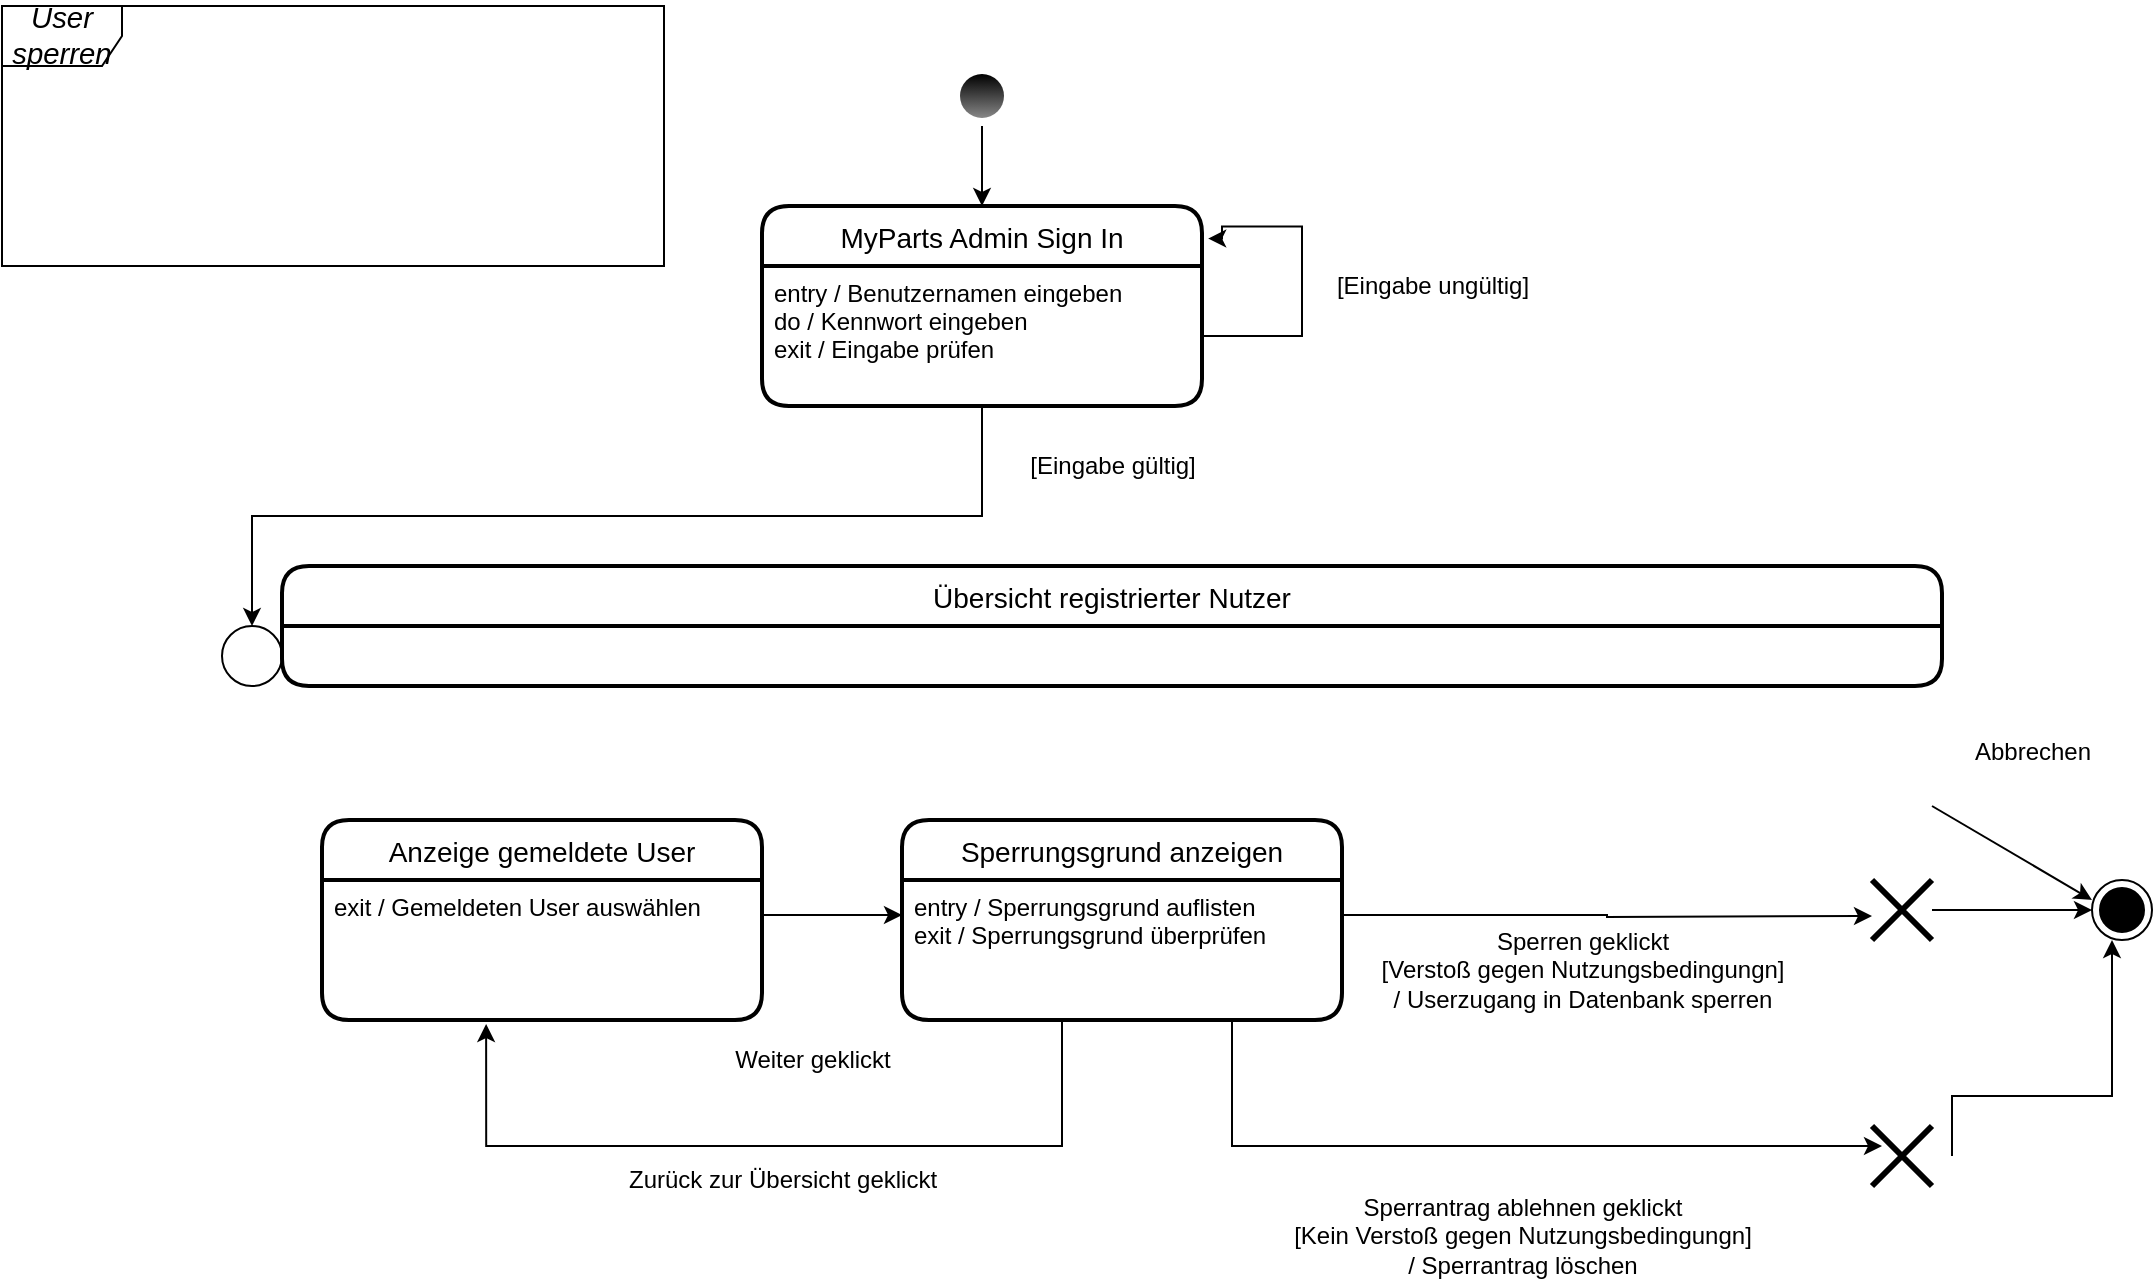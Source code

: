 <mxfile version="13.3.9" type="device"><diagram name="Page-1" id="e7e014a7-5840-1c2e-5031-d8a46d1fe8dd"><mxGraphModel dx="1220" dy="1063" grid="1" gridSize="10" guides="1" tooltips="1" connect="1" arrows="1" fold="1" page="1" pageScale="1" pageWidth="1169" pageHeight="826" background="#ffffff" math="0" shadow="0"><root><mxCell id="0"/><mxCell id="1" parent="0"/><mxCell id="OTc7slQkvgCQ9Ft_FuSA-42" value="&lt;i&gt;&lt;span style=&quot;font-size: 11.0pt ; font-family: &amp;#34;calibri&amp;#34; , sans-serif&quot;&gt;User sperren&lt;br&gt;&lt;/span&gt;&lt;/i&gt;" style="shape=umlFrame;whiteSpace=wrap;html=1;" parent="1" vertex="1"><mxGeometry x="30" y="30" width="331" height="130" as="geometry"/></mxCell><mxCell id="nERQGFdSmko-TmaKGZCj-354" style="edgeStyle=orthogonalEdgeStyle;rounded=0;orthogonalLoop=1;jettySize=auto;html=1;exitX=0.5;exitY=1;exitDx=0;exitDy=0;entryX=0.5;entryY=0;entryDx=0;entryDy=0;startArrow=none;startFill=0;endArrow=classic;endFill=1;" parent="1" source="OTc7slQkvgCQ9Ft_FuSA-43" target="0c5Z71McvULgSXeNEmeY-1" edge="1"><mxGeometry relative="1" as="geometry"><mxPoint x="520" y="138.75" as="targetPoint"/></mxGeometry></mxCell><mxCell id="OTc7slQkvgCQ9Ft_FuSA-43" value="" style="ellipse;html=1;shape=endState;fillColor=#000000;fontStyle=1;strokeColor=none;gradientColor=#878787;" parent="1" vertex="1"><mxGeometry x="505" y="60" width="30" height="30" as="geometry"/></mxCell><mxCell id="nERQGFdSmko-TmaKGZCj-339" value="" style="ellipse;whiteSpace=wrap;html=1;aspect=fixed;" parent="1" vertex="1"><mxGeometry x="140" y="340" width="30" height="30" as="geometry"/></mxCell><mxCell id="nERQGFdSmko-TmaKGZCj-341" value="" style="ellipse;html=1;shape=endState;fillColor=#000000;" parent="1" vertex="1"><mxGeometry x="1075" y="467" width="30" height="30" as="geometry"/></mxCell><mxCell id="nERQGFdSmko-TmaKGZCj-362" style="edgeStyle=orthogonalEdgeStyle;rounded=0;orthogonalLoop=1;jettySize=auto;html=1;entryX=0;entryY=0.5;entryDx=0;entryDy=0;startArrow=none;startFill=0;endArrow=classic;endFill=1;" parent="1" source="nERQGFdSmko-TmaKGZCj-342" target="nERQGFdSmko-TmaKGZCj-341" edge="1"><mxGeometry relative="1" as="geometry"/></mxCell><mxCell id="nERQGFdSmko-TmaKGZCj-342" value="" style="shape=umlDestroy;whiteSpace=wrap;html=1;strokeWidth=3;" parent="1" vertex="1"><mxGeometry x="965" y="467" width="30" height="30" as="geometry"/></mxCell><mxCell id="nERQGFdSmko-TmaKGZCj-357" style="edgeStyle=orthogonalEdgeStyle;rounded=0;orthogonalLoop=1;jettySize=auto;html=1;exitX=0.5;exitY=1;exitDx=0;exitDy=0;entryX=0.5;entryY=0;entryDx=0;entryDy=0;startArrow=none;startFill=0;endArrow=classic;endFill=1;" parent="1" source="0c5Z71McvULgSXeNEmeY-2" target="nERQGFdSmko-TmaKGZCj-339" edge="1"><mxGeometry relative="1" as="geometry"><mxPoint x="520" y="238.75" as="sourcePoint"/></mxGeometry></mxCell><mxCell id="nERQGFdSmko-TmaKGZCj-5" value="Übersicht registrierter Nutzer" style="swimlane;childLayout=stackLayout;horizontal=1;startSize=30;horizontalStack=0;rounded=1;fontSize=14;fontStyle=0;strokeWidth=2;resizeParent=0;resizeLast=1;shadow=0;dashed=0;align=center;" parent="1" vertex="1"><mxGeometry x="170" y="310" width="830" height="60" as="geometry"/></mxCell><mxCell id="nERQGFdSmko-TmaKGZCj-359" style="edgeStyle=orthogonalEdgeStyle;rounded=0;orthogonalLoop=1;jettySize=auto;html=1;exitX=1;exitY=0.25;exitDx=0;exitDy=0;startArrow=none;startFill=0;endArrow=classic;endFill=1;" parent="1" source="nERQGFdSmko-TmaKGZCj-346" edge="1"><mxGeometry relative="1" as="geometry"><mxPoint x="965" y="485" as="targetPoint"/></mxGeometry></mxCell><mxCell id="nERQGFdSmko-TmaKGZCj-367" style="edgeStyle=orthogonalEdgeStyle;rounded=0;orthogonalLoop=1;jettySize=auto;html=1;exitX=1;exitY=0.25;exitDx=0;exitDy=0;entryX=0;entryY=0.25;entryDx=0;entryDy=0;startArrow=none;startFill=0;endArrow=classic;endFill=1;" parent="1" source="nERQGFdSmko-TmaKGZCj-366" target="nERQGFdSmko-TmaKGZCj-346" edge="1"><mxGeometry relative="1" as="geometry"/></mxCell><mxCell id="nERQGFdSmko-TmaKGZCj-368" value="Weiter geklickt" style="text;html=1;align=center;verticalAlign=middle;resizable=0;points=[];autosize=1;" parent="1" vertex="1"><mxGeometry x="390" y="547" width="90" height="20" as="geometry"/></mxCell><mxCell id="nERQGFdSmko-TmaKGZCj-369" value="Sperren geklickt&lt;br&gt;[Verstoß gegen Nutzungsbedingungn]&lt;br&gt;/ Userzugang in Datenbank sperren" style="text;html=1;align=center;verticalAlign=middle;resizable=0;points=[];autosize=1;" parent="1" vertex="1"><mxGeometry x="710" y="487" width="220" height="50" as="geometry"/></mxCell><mxCell id="nERQGFdSmko-TmaKGZCj-373" value="" style="endArrow=classic;html=1;" parent="1" edge="1"><mxGeometry width="50" height="50" relative="1" as="geometry"><mxPoint x="995" y="430" as="sourcePoint"/><mxPoint x="1075" y="477" as="targetPoint"/></mxGeometry></mxCell><mxCell id="nERQGFdSmko-TmaKGZCj-374" value="Abbrechen" style="text;html=1;align=center;verticalAlign=middle;resizable=0;points=[];autosize=1;" parent="1" vertex="1"><mxGeometry x="1010" y="393" width="70" height="20" as="geometry"/></mxCell><mxCell id="0c5Z71McvULgSXeNEmeY-1" value="MyParts Admin Sign In" style="swimlane;childLayout=stackLayout;horizontal=1;startSize=30;horizontalStack=0;rounded=1;fontSize=14;fontStyle=0;strokeWidth=2;resizeParent=0;resizeLast=1;shadow=0;dashed=0;align=center;" parent="1" vertex="1"><mxGeometry x="410" y="130" width="220" height="100" as="geometry"/></mxCell><mxCell id="0c5Z71McvULgSXeNEmeY-2" value="entry / Benutzernamen eingeben&#10;do / Kennwort eingeben&#10;exit / Eingabe prüfen" style="align=left;strokeColor=none;fillColor=none;spacingLeft=4;fontSize=12;verticalAlign=top;resizable=0;rotatable=0;part=1;" parent="0c5Z71McvULgSXeNEmeY-1" vertex="1"><mxGeometry y="30" width="220" height="70" as="geometry"/></mxCell><mxCell id="0c5Z71McvULgSXeNEmeY-3" style="edgeStyle=orthogonalEdgeStyle;rounded=0;orthogonalLoop=1;jettySize=auto;html=1;entryX=1.014;entryY=0.163;entryDx=0;entryDy=0;entryPerimeter=0;" parent="0c5Z71McvULgSXeNEmeY-1" source="0c5Z71McvULgSXeNEmeY-2" target="0c5Z71McvULgSXeNEmeY-1" edge="1"><mxGeometry relative="1" as="geometry"><mxPoint x="230" y="21.25" as="targetPoint"/><Array as="points"><mxPoint x="270" y="65.25"/><mxPoint x="270" y="10.25"/><mxPoint x="230" y="10.25"/><mxPoint x="230" y="16.25"/></Array></mxGeometry></mxCell><mxCell id="0c5Z71McvULgSXeNEmeY-4" value="[Eingabe ungültig]" style="text;html=1;align=center;verticalAlign=middle;resizable=0;points=[];autosize=1;" parent="1" vertex="1"><mxGeometry x="690" y="160" width="110" height="20" as="geometry"/></mxCell><mxCell id="0c5Z71McvULgSXeNEmeY-5" value="[Eingabe gültig]" style="text;html=1;align=center;verticalAlign=middle;resizable=0;points=[];autosize=1;" parent="1" vertex="1"><mxGeometry x="535" y="250" width="100" height="20" as="geometry"/></mxCell><mxCell id="0c5Z71McvULgSXeNEmeY-8" style="edgeStyle=orthogonalEdgeStyle;rounded=0;orthogonalLoop=1;jettySize=auto;html=1;exitX=0.25;exitY=1;exitDx=0;exitDy=0;entryX=0.373;entryY=1.029;entryDx=0;entryDy=0;entryPerimeter=0;" parent="1" source="nERQGFdSmko-TmaKGZCj-346" target="nERQGFdSmko-TmaKGZCj-366" edge="1"><mxGeometry relative="1" as="geometry"><Array as="points"><mxPoint x="560" y="537"/><mxPoint x="560" y="600"/><mxPoint x="272" y="600"/></Array></mxGeometry></mxCell><mxCell id="0c5Z71McvULgSXeNEmeY-9" value="Zurück zur Übersicht geklickt" style="text;html=1;align=center;verticalAlign=middle;resizable=0;points=[];autosize=1;" parent="1" vertex="1"><mxGeometry x="335" y="607" width="170" height="20" as="geometry"/></mxCell><mxCell id="nERQGFdSmko-TmaKGZCj-365" value="Anzeige gemeldete User" style="swimlane;childLayout=stackLayout;horizontal=1;startSize=30;horizontalStack=0;rounded=1;fontSize=14;fontStyle=0;strokeWidth=2;resizeParent=0;resizeLast=1;shadow=0;dashed=0;align=center;" parent="1" vertex="1"><mxGeometry x="190" y="437" width="220" height="100" as="geometry"/></mxCell><mxCell id="nERQGFdSmko-TmaKGZCj-366" value="exit / Gemeldeten User auswählen" style="align=left;strokeColor=none;fillColor=none;spacingLeft=4;fontSize=12;verticalAlign=top;resizable=0;rotatable=0;part=1;" parent="nERQGFdSmko-TmaKGZCj-365" vertex="1"><mxGeometry y="30" width="220" height="70" as="geometry"/></mxCell><mxCell id="nERQGFdSmko-TmaKGZCj-345" value="Sperrungsgrund anzeigen" style="swimlane;childLayout=stackLayout;horizontal=1;startSize=30;horizontalStack=0;rounded=1;fontSize=14;fontStyle=0;strokeWidth=2;resizeParent=0;resizeLast=1;shadow=0;dashed=0;align=center;" parent="1" vertex="1"><mxGeometry x="480" y="437" width="220" height="100" as="geometry"/></mxCell><mxCell id="nERQGFdSmko-TmaKGZCj-346" value="entry / Sperrungsgrund auflisten&#10;exit / Sperrungsgrund überprüfen" style="align=left;strokeColor=none;fillColor=none;spacingLeft=4;fontSize=12;verticalAlign=top;resizable=0;rotatable=0;part=1;" parent="nERQGFdSmko-TmaKGZCj-345" vertex="1"><mxGeometry y="30" width="220" height="70" as="geometry"/></mxCell><mxCell id="a-9Ai2xGFWr4GyHtG95A-1" style="edgeStyle=orthogonalEdgeStyle;rounded=0;orthogonalLoop=1;jettySize=auto;html=1;exitX=0.75;exitY=1;exitDx=0;exitDy=0;" edge="1" parent="1" source="nERQGFdSmko-TmaKGZCj-346"><mxGeometry relative="1" as="geometry"><mxPoint x="970" y="600" as="targetPoint"/><Array as="points"><mxPoint x="645" y="600"/></Array></mxGeometry></mxCell><mxCell id="a-9Ai2xGFWr4GyHtG95A-2" value="" style="shape=umlDestroy;whiteSpace=wrap;html=1;strokeWidth=3;" vertex="1" parent="1"><mxGeometry x="965" y="590" width="30" height="30" as="geometry"/></mxCell><mxCell id="a-9Ai2xGFWr4GyHtG95A-3" style="edgeStyle=orthogonalEdgeStyle;rounded=0;orthogonalLoop=1;jettySize=auto;html=1;entryX=0;entryY=0.5;entryDx=0;entryDy=0;startArrow=none;startFill=0;endArrow=classic;endFill=1;" edge="1" parent="1"><mxGeometry relative="1" as="geometry"><mxPoint x="1005" y="605" as="sourcePoint"/><mxPoint x="1085" y="497" as="targetPoint"/><Array as="points"><mxPoint x="1005" y="575"/><mxPoint x="1085" y="575"/></Array></mxGeometry></mxCell><mxCell id="a-9Ai2xGFWr4GyHtG95A-4" value="Sperrantrag ablehnen geklickt&lt;br&gt;[Kein Verstoß gegen Nutzungsbedingungn]&lt;br&gt;/ Sperrantrag löschen" style="text;html=1;align=center;verticalAlign=middle;resizable=0;points=[];autosize=1;" vertex="1" parent="1"><mxGeometry x="670" y="620" width="240" height="50" as="geometry"/></mxCell></root></mxGraphModel></diagram></mxfile>